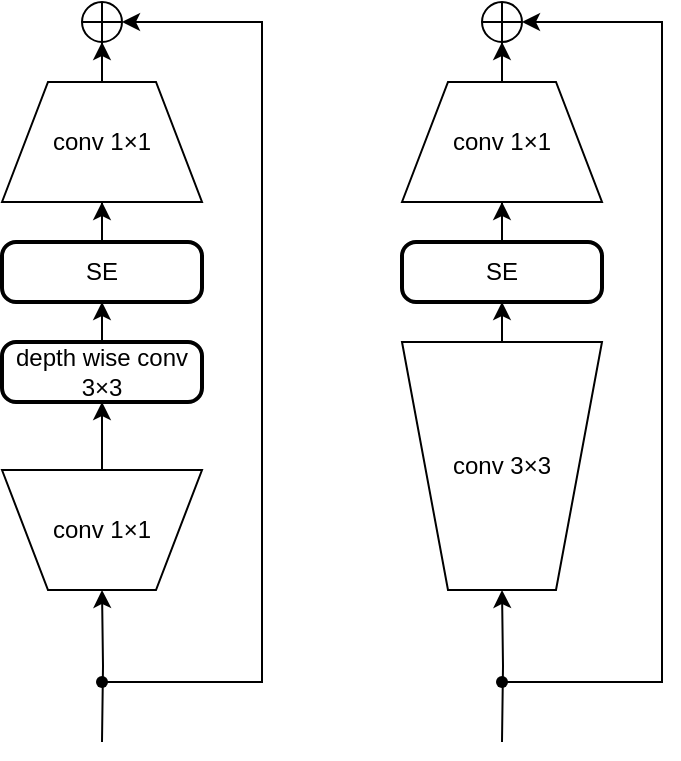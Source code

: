 <mxfile version="20.2.3" type="google"><diagram id="aZiRH5jRI25T7IVWaI24" name="ページ1"><mxGraphModel dx="1185" dy="628" grid="1" gridSize="10" guides="1" tooltips="1" connect="1" arrows="1" fold="1" page="1" pageScale="1" pageWidth="827" pageHeight="1169" math="0" shadow="0"><root><mxCell id="0"/><mxCell id="1" parent="0"/><mxCell id="6mtE3yGqqteSkp_fzZ2u-8" style="edgeStyle=orthogonalEdgeStyle;rounded=0;orthogonalLoop=1;jettySize=auto;html=1;entryX=0.5;entryY=1;entryDx=0;entryDy=0;" edge="1" parent="1" source="6mtE3yGqqteSkp_fzZ2u-2" target="6mtE3yGqqteSkp_fzZ2u-3"><mxGeometry relative="1" as="geometry"/></mxCell><mxCell id="6mtE3yGqqteSkp_fzZ2u-2" value="conv 1×1" style="verticalLabelPosition=middle;verticalAlign=middle;html=1;shape=trapezoid;perimeter=trapezoidPerimeter;whiteSpace=wrap;size=0.23;arcSize=10;flipV=1;labelPosition=center;align=center;" vertex="1" parent="1"><mxGeometry x="150" y="574" width="100" height="60" as="geometry"/></mxCell><mxCell id="6mtE3yGqqteSkp_fzZ2u-10" style="edgeStyle=orthogonalEdgeStyle;rounded=0;orthogonalLoop=1;jettySize=auto;html=1;entryX=0.5;entryY=1;entryDx=0;entryDy=0;" edge="1" parent="1" source="6mtE3yGqqteSkp_fzZ2u-3" target="6mtE3yGqqteSkp_fzZ2u-9"><mxGeometry relative="1" as="geometry"/></mxCell><mxCell id="6mtE3yGqqteSkp_fzZ2u-3" value="depth wise conv&lt;br&gt;3×3" style="rounded=1;whiteSpace=wrap;html=1;absoluteArcSize=1;arcSize=14;strokeWidth=2;" vertex="1" parent="1"><mxGeometry x="150" y="510" width="100" height="30" as="geometry"/></mxCell><mxCell id="6mtE3yGqqteSkp_fzZ2u-12" style="edgeStyle=orthogonalEdgeStyle;rounded=0;orthogonalLoop=1;jettySize=auto;html=1;entryX=0.5;entryY=1;entryDx=0;entryDy=0;" edge="1" parent="1" source="6mtE3yGqqteSkp_fzZ2u-9" target="6mtE3yGqqteSkp_fzZ2u-11"><mxGeometry relative="1" as="geometry"/></mxCell><mxCell id="6mtE3yGqqteSkp_fzZ2u-9" value="SE" style="rounded=1;whiteSpace=wrap;html=1;absoluteArcSize=1;arcSize=14;strokeWidth=2;" vertex="1" parent="1"><mxGeometry x="150" y="460" width="100" height="30" as="geometry"/></mxCell><mxCell id="6mtE3yGqqteSkp_fzZ2u-14" style="edgeStyle=orthogonalEdgeStyle;rounded=0;orthogonalLoop=1;jettySize=auto;html=1;entryX=0.5;entryY=1;entryDx=0;entryDy=0;entryPerimeter=0;" edge="1" parent="1" source="6mtE3yGqqteSkp_fzZ2u-11" target="6mtE3yGqqteSkp_fzZ2u-13"><mxGeometry relative="1" as="geometry"/></mxCell><mxCell id="6mtE3yGqqteSkp_fzZ2u-11" value="conv 1×1" style="verticalLabelPosition=middle;verticalAlign=middle;html=1;shape=trapezoid;perimeter=trapezoidPerimeter;whiteSpace=wrap;size=0.23;arcSize=10;flipV=0;labelPosition=center;align=center;direction=east;" vertex="1" parent="1"><mxGeometry x="150" y="380" width="100" height="60" as="geometry"/></mxCell><mxCell id="6mtE3yGqqteSkp_fzZ2u-13" value="" style="verticalLabelPosition=bottom;verticalAlign=top;html=1;shape=mxgraph.flowchart.summing_function;rounded=0;" vertex="1" parent="1"><mxGeometry x="190" y="340" width="20" height="20" as="geometry"/></mxCell><mxCell id="6mtE3yGqqteSkp_fzZ2u-18" style="edgeStyle=orthogonalEdgeStyle;rounded=0;orthogonalLoop=1;jettySize=auto;html=1;" edge="1" parent="1" target="6mtE3yGqqteSkp_fzZ2u-2"><mxGeometry relative="1" as="geometry"><mxPoint x="200" y="710" as="sourcePoint"/></mxGeometry></mxCell><mxCell id="6mtE3yGqqteSkp_fzZ2u-23" style="edgeStyle=orthogonalEdgeStyle;rounded=0;orthogonalLoop=1;jettySize=auto;html=1;entryX=1;entryY=0.5;entryDx=0;entryDy=0;entryPerimeter=0;strokeColor=default;elbow=vertical;" edge="1" parent="1" source="6mtE3yGqqteSkp_fzZ2u-17" target="6mtE3yGqqteSkp_fzZ2u-13"><mxGeometry relative="1" as="geometry"><Array as="points"><mxPoint x="280" y="680"/><mxPoint x="280" y="350"/></Array></mxGeometry></mxCell><mxCell id="6mtE3yGqqteSkp_fzZ2u-17" value="" style="shape=waypoint;sketch=0;size=6;pointerEvents=1;points=[];fillColor=none;resizable=0;rotatable=0;perimeter=centerPerimeter;snapToPoint=1;rounded=0;html=1;" vertex="1" parent="1"><mxGeometry x="180" y="660" width="40" height="40" as="geometry"/></mxCell><mxCell id="6mtE3yGqqteSkp_fzZ2u-25" value="conv 3×3" style="verticalLabelPosition=middle;verticalAlign=middle;html=1;shape=trapezoid;perimeter=trapezoidPerimeter;whiteSpace=wrap;size=0.23;arcSize=10;flipV=1;labelPosition=center;align=center;" vertex="1" parent="1"><mxGeometry x="350" y="510" width="100" height="124" as="geometry"/></mxCell><mxCell id="6mtE3yGqqteSkp_fzZ2u-26" style="edgeStyle=orthogonalEdgeStyle;rounded=0;orthogonalLoop=1;jettySize=auto;html=1;entryX=0.5;entryY=1;entryDx=0;entryDy=0;" edge="1" parent="1" target="6mtE3yGqqteSkp_fzZ2u-29"><mxGeometry relative="1" as="geometry"><mxPoint x="400" y="510" as="sourcePoint"/></mxGeometry></mxCell><mxCell id="6mtE3yGqqteSkp_fzZ2u-28" style="edgeStyle=orthogonalEdgeStyle;rounded=0;orthogonalLoop=1;jettySize=auto;html=1;entryX=0.5;entryY=1;entryDx=0;entryDy=0;" edge="1" parent="1" source="6mtE3yGqqteSkp_fzZ2u-29" target="6mtE3yGqqteSkp_fzZ2u-31"><mxGeometry relative="1" as="geometry"/></mxCell><mxCell id="6mtE3yGqqteSkp_fzZ2u-29" value="SE" style="rounded=1;whiteSpace=wrap;html=1;absoluteArcSize=1;arcSize=14;strokeWidth=2;" vertex="1" parent="1"><mxGeometry x="350" y="460" width="100" height="30" as="geometry"/></mxCell><mxCell id="6mtE3yGqqteSkp_fzZ2u-30" style="edgeStyle=orthogonalEdgeStyle;rounded=0;orthogonalLoop=1;jettySize=auto;html=1;entryX=0.5;entryY=1;entryDx=0;entryDy=0;entryPerimeter=0;" edge="1" parent="1" source="6mtE3yGqqteSkp_fzZ2u-31" target="6mtE3yGqqteSkp_fzZ2u-32"><mxGeometry relative="1" as="geometry"/></mxCell><mxCell id="6mtE3yGqqteSkp_fzZ2u-31" value="conv 1×1" style="verticalLabelPosition=middle;verticalAlign=middle;html=1;shape=trapezoid;perimeter=trapezoidPerimeter;whiteSpace=wrap;size=0.23;arcSize=10;flipV=0;labelPosition=center;align=center;direction=east;" vertex="1" parent="1"><mxGeometry x="350" y="380" width="100" height="60" as="geometry"/></mxCell><mxCell id="6mtE3yGqqteSkp_fzZ2u-32" value="" style="verticalLabelPosition=bottom;verticalAlign=top;html=1;shape=mxgraph.flowchart.summing_function;rounded=0;" vertex="1" parent="1"><mxGeometry x="390" y="340" width="20" height="20" as="geometry"/></mxCell><mxCell id="6mtE3yGqqteSkp_fzZ2u-33" style="edgeStyle=orthogonalEdgeStyle;rounded=0;orthogonalLoop=1;jettySize=auto;html=1;" edge="1" parent="1" target="6mtE3yGqqteSkp_fzZ2u-25"><mxGeometry relative="1" as="geometry"><mxPoint x="400" y="710" as="sourcePoint"/></mxGeometry></mxCell><mxCell id="6mtE3yGqqteSkp_fzZ2u-34" style="edgeStyle=orthogonalEdgeStyle;rounded=0;orthogonalLoop=1;jettySize=auto;html=1;entryX=1;entryY=0.5;entryDx=0;entryDy=0;entryPerimeter=0;strokeColor=default;elbow=vertical;" edge="1" parent="1" source="6mtE3yGqqteSkp_fzZ2u-35" target="6mtE3yGqqteSkp_fzZ2u-32"><mxGeometry relative="1" as="geometry"><Array as="points"><mxPoint x="480" y="680"/><mxPoint x="480" y="350"/></Array></mxGeometry></mxCell><mxCell id="6mtE3yGqqteSkp_fzZ2u-35" value="" style="shape=waypoint;sketch=0;size=6;pointerEvents=1;points=[];fillColor=none;resizable=0;rotatable=0;perimeter=centerPerimeter;snapToPoint=1;rounded=0;html=1;" vertex="1" parent="1"><mxGeometry x="380" y="660" width="40" height="40" as="geometry"/></mxCell></root></mxGraphModel></diagram></mxfile>